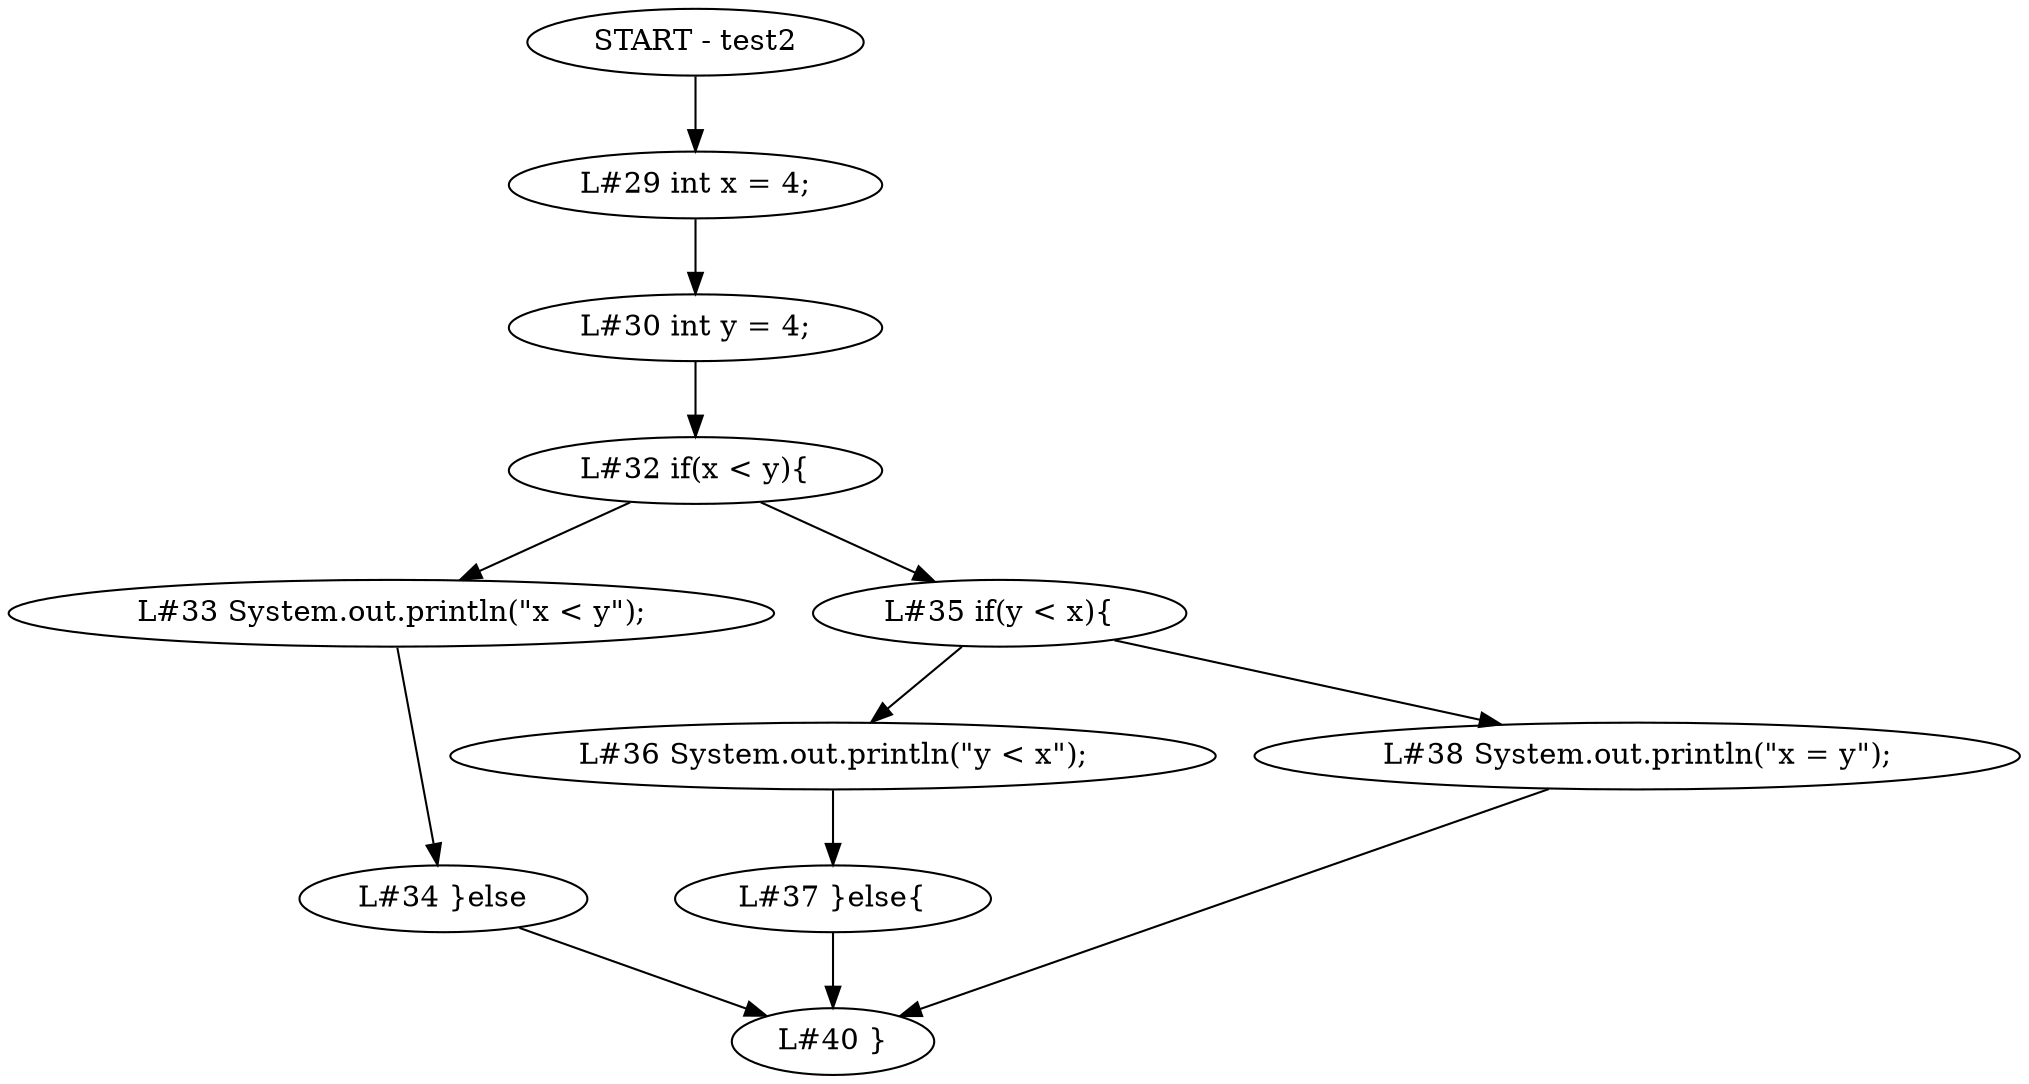 digraph ast {
START [label="START - test2",width=0,height=0];
L29 [label="L#29 int x = 4;",width=0,height=0];
L30 [label="L#30 int y = 4;",width=0,height=0];
L32 [label="L#32 if(x < y){",width=0,height=0];
L33 [label="L#33 System.out.println(\"x < y\");",width=0,height=0];
L34 [label="L#34 }else",width=0,height=0];
L35 [label="L#35 if(y < x){",width=0,height=0];
L36 [label="L#36 System.out.println(\"y < x\");",width=0,height=0];
L37 [label="L#37 }else{",width=0,height=0];
L38 [label="L#38 System.out.println(\"x = y\");",width=0,height=0];
L40 [label="L#40 }",width=0,height=0];
START -> L29
L29 -> L30
L30 -> L32
L32 -> L33
L33 -> L34
L35 -> L36
L36 -> L37
L38 -> L40
L32 -> L35
L34 -> L40
L35 -> L38
L37 -> L40
}
